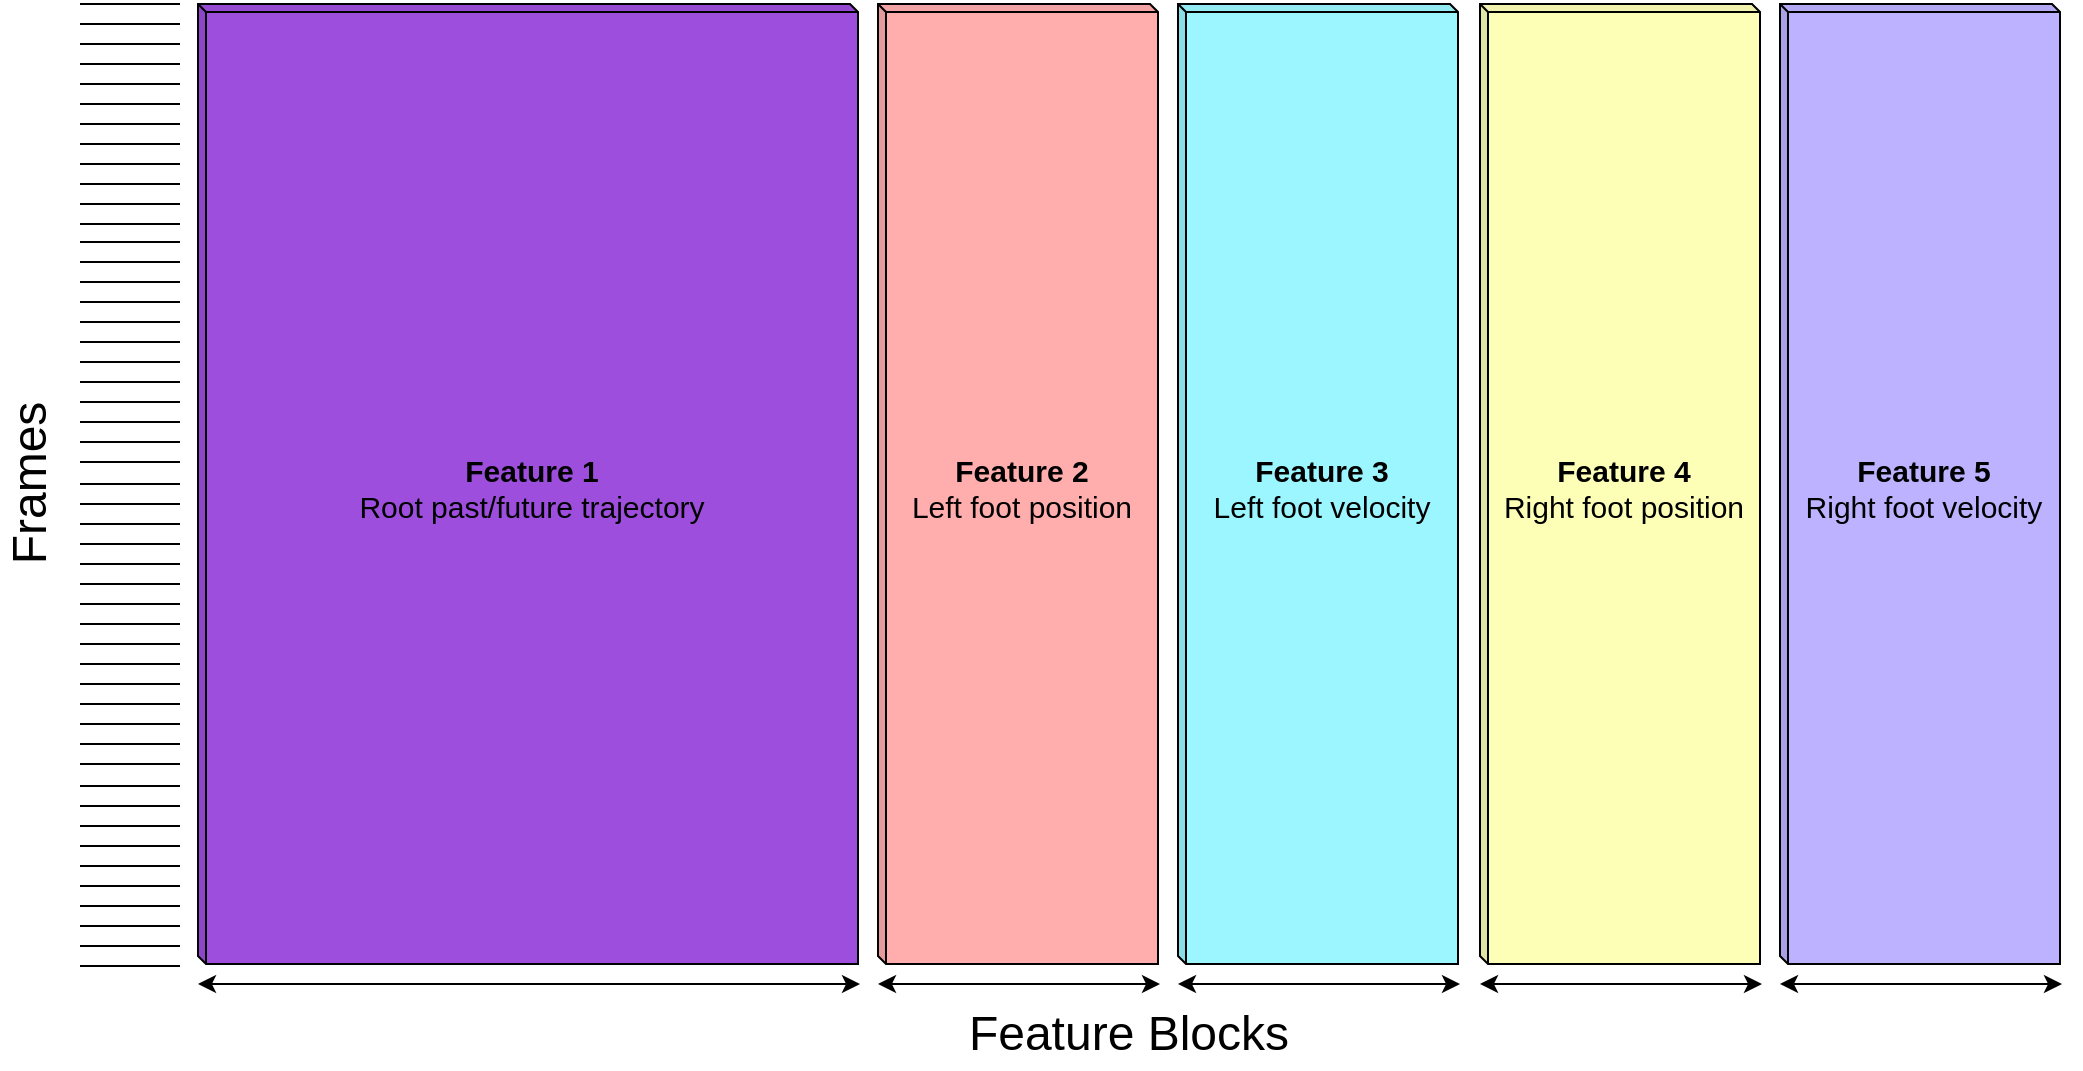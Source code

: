 <mxfile version="13.11.0" type="device"><diagram id="MLQ8w3nK-G9hmKvYf6aJ" name="Page-1"><mxGraphModel dx="1697" dy="917" grid="1" gridSize="10" guides="1" tooltips="1" connect="1" arrows="1" fold="1" page="1" pageScale="1" pageWidth="850" pageHeight="1100" math="0" shadow="0"><root><mxCell id="0"/><mxCell id="1" parent="0"/><mxCell id="znzPBp8qXlbOsDWnGnWK-2" value="&lt;b style=&quot;font-size: 15px;&quot;&gt;Feature 1&lt;/b&gt;&lt;br style=&quot;font-size: 15px;&quot;&gt;Root past/future trajectory" style="shape=cube;whiteSpace=wrap;html=1;boundedLbl=1;backgroundOutline=1;darkOpacity=0.05;darkOpacity2=0.1;size=4;fillColor=#9d4edd;fontSize=15;" parent="1" vertex="1"><mxGeometry x="109" y="50" width="330" height="480" as="geometry"/></mxCell><mxCell id="znzPBp8qXlbOsDWnGnWK-3" value="&lt;b style=&quot;font-size: 15px;&quot;&gt;Feature 3&lt;/b&gt;&lt;br style=&quot;font-size: 15px;&quot;&gt;Left foot velocity" style="shape=cube;whiteSpace=wrap;html=1;boundedLbl=1;backgroundOutline=1;darkOpacity=0.05;darkOpacity2=0.1;size=4;fillColor=#9bf6ff;fontSize=15;" parent="1" vertex="1"><mxGeometry x="599" y="50" width="140" height="480" as="geometry"/></mxCell><mxCell id="znzPBp8qXlbOsDWnGnWK-4" value="&lt;b style=&quot;font-size: 15px;&quot;&gt;Feature 2&lt;/b&gt;&lt;br style=&quot;font-size: 15px;&quot;&gt;Left foot position" style="shape=cube;whiteSpace=wrap;html=1;boundedLbl=1;backgroundOutline=1;darkOpacity=0.05;darkOpacity2=0.1;size=4;fillColor=#ffadad;fontSize=15;" parent="1" vertex="1"><mxGeometry x="449" y="50" width="140" height="480" as="geometry"/></mxCell><mxCell id="znzPBp8qXlbOsDWnGnWK-6" value="&lt;font style=&quot;font-size: 24px&quot;&gt;Frames&lt;/font&gt;" style="text;html=1;strokeColor=none;fillColor=none;align=center;verticalAlign=middle;whiteSpace=wrap;rounded=0;rotation=-90;shadow=0;" parent="1" vertex="1"><mxGeometry x="-216.25" y="280" width="482.5" height="20" as="geometry"/></mxCell><mxCell id="znzPBp8qXlbOsDWnGnWK-7" value="&lt;font style=&quot;font-size: 24px&quot;&gt;Feature Blocks&lt;/font&gt;" style="text;html=1;strokeColor=none;fillColor=none;align=center;verticalAlign=middle;whiteSpace=wrap;rounded=0;rotation=0;shadow=1;" parent="1" vertex="1"><mxGeometry x="109" y="555" width="931" height="20" as="geometry"/></mxCell><mxCell id="znzPBp8qXlbOsDWnGnWK-18" value="" style="endArrow=none;html=1;" parent="1" edge="1"><mxGeometry width="50" height="50" relative="1" as="geometry"><mxPoint x="50" y="50" as="sourcePoint"/><mxPoint x="100" y="50" as="targetPoint"/></mxGeometry></mxCell><mxCell id="znzPBp8qXlbOsDWnGnWK-20" value="" style="endArrow=none;html=1;" parent="1" edge="1"><mxGeometry width="50" height="50" relative="1" as="geometry"><mxPoint x="50" y="60" as="sourcePoint"/><mxPoint x="100" y="60" as="targetPoint"/></mxGeometry></mxCell><mxCell id="znzPBp8qXlbOsDWnGnWK-21" value="" style="endArrow=none;html=1;" parent="1" edge="1"><mxGeometry width="50" height="50" relative="1" as="geometry"><mxPoint x="50" y="70" as="sourcePoint"/><mxPoint x="100" y="70" as="targetPoint"/></mxGeometry></mxCell><mxCell id="znzPBp8qXlbOsDWnGnWK-22" value="" style="endArrow=none;html=1;" parent="1" edge="1"><mxGeometry width="50" height="50" relative="1" as="geometry"><mxPoint x="50" y="80" as="sourcePoint"/><mxPoint x="100" y="80" as="targetPoint"/></mxGeometry></mxCell><mxCell id="znzPBp8qXlbOsDWnGnWK-23" value="" style="endArrow=none;html=1;" parent="1" edge="1"><mxGeometry width="50" height="50" relative="1" as="geometry"><mxPoint x="50" y="90" as="sourcePoint"/><mxPoint x="100" y="90" as="targetPoint"/></mxGeometry></mxCell><mxCell id="znzPBp8qXlbOsDWnGnWK-24" value="" style="endArrow=none;html=1;" parent="1" edge="1"><mxGeometry width="50" height="50" relative="1" as="geometry"><mxPoint x="50" y="100" as="sourcePoint"/><mxPoint x="100" y="100" as="targetPoint"/></mxGeometry></mxCell><mxCell id="znzPBp8qXlbOsDWnGnWK-25" value="" style="endArrow=none;html=1;" parent="1" edge="1"><mxGeometry width="50" height="50" relative="1" as="geometry"><mxPoint x="50" y="110" as="sourcePoint"/><mxPoint x="100" y="110" as="targetPoint"/></mxGeometry></mxCell><mxCell id="znzPBp8qXlbOsDWnGnWK-26" value="" style="endArrow=none;html=1;" parent="1" edge="1"><mxGeometry width="50" height="50" relative="1" as="geometry"><mxPoint x="50" y="120" as="sourcePoint"/><mxPoint x="100" y="120" as="targetPoint"/></mxGeometry></mxCell><mxCell id="znzPBp8qXlbOsDWnGnWK-27" value="" style="endArrow=none;html=1;" parent="1" edge="1"><mxGeometry width="50" height="50" relative="1" as="geometry"><mxPoint x="50" y="130" as="sourcePoint"/><mxPoint x="100" y="130" as="targetPoint"/></mxGeometry></mxCell><mxCell id="znzPBp8qXlbOsDWnGnWK-28" value="" style="endArrow=none;html=1;" parent="1" edge="1"><mxGeometry width="50" height="50" relative="1" as="geometry"><mxPoint x="50" y="140" as="sourcePoint"/><mxPoint x="100" y="140" as="targetPoint"/></mxGeometry></mxCell><mxCell id="znzPBp8qXlbOsDWnGnWK-29" value="" style="endArrow=none;html=1;" parent="1" edge="1"><mxGeometry width="50" height="50" relative="1" as="geometry"><mxPoint x="50" y="150" as="sourcePoint"/><mxPoint x="100" y="150" as="targetPoint"/></mxGeometry></mxCell><mxCell id="znzPBp8qXlbOsDWnGnWK-30" value="" style="endArrow=none;html=1;" parent="1" edge="1"><mxGeometry width="50" height="50" relative="1" as="geometry"><mxPoint x="50" y="160" as="sourcePoint"/><mxPoint x="100" y="160" as="targetPoint"/></mxGeometry></mxCell><mxCell id="znzPBp8qXlbOsDWnGnWK-43" value="" style="endArrow=none;html=1;" parent="1" edge="1"><mxGeometry width="50" height="50" relative="1" as="geometry"><mxPoint x="50" y="169" as="sourcePoint"/><mxPoint x="100" y="169" as="targetPoint"/></mxGeometry></mxCell><mxCell id="znzPBp8qXlbOsDWnGnWK-44" value="" style="endArrow=none;html=1;" parent="1" edge="1"><mxGeometry width="50" height="50" relative="1" as="geometry"><mxPoint x="50" y="179" as="sourcePoint"/><mxPoint x="100" y="179" as="targetPoint"/></mxGeometry></mxCell><mxCell id="znzPBp8qXlbOsDWnGnWK-45" value="" style="endArrow=none;html=1;" parent="1" edge="1"><mxGeometry width="50" height="50" relative="1" as="geometry"><mxPoint x="50" y="189" as="sourcePoint"/><mxPoint x="100" y="189" as="targetPoint"/></mxGeometry></mxCell><mxCell id="znzPBp8qXlbOsDWnGnWK-46" value="" style="endArrow=none;html=1;" parent="1" edge="1"><mxGeometry width="50" height="50" relative="1" as="geometry"><mxPoint x="50" y="199" as="sourcePoint"/><mxPoint x="100" y="199" as="targetPoint"/></mxGeometry></mxCell><mxCell id="znzPBp8qXlbOsDWnGnWK-47" value="" style="endArrow=none;html=1;" parent="1" edge="1"><mxGeometry width="50" height="50" relative="1" as="geometry"><mxPoint x="50" y="209" as="sourcePoint"/><mxPoint x="100" y="209" as="targetPoint"/></mxGeometry></mxCell><mxCell id="znzPBp8qXlbOsDWnGnWK-48" value="" style="endArrow=none;html=1;" parent="1" edge="1"><mxGeometry width="50" height="50" relative="1" as="geometry"><mxPoint x="50" y="219" as="sourcePoint"/><mxPoint x="100" y="219" as="targetPoint"/></mxGeometry></mxCell><mxCell id="znzPBp8qXlbOsDWnGnWK-49" value="" style="endArrow=none;html=1;" parent="1" edge="1"><mxGeometry width="50" height="50" relative="1" as="geometry"><mxPoint x="50" y="229" as="sourcePoint"/><mxPoint x="100" y="229" as="targetPoint"/></mxGeometry></mxCell><mxCell id="znzPBp8qXlbOsDWnGnWK-50" value="" style="endArrow=none;html=1;" parent="1" edge="1"><mxGeometry width="50" height="50" relative="1" as="geometry"><mxPoint x="50" y="239" as="sourcePoint"/><mxPoint x="100" y="239" as="targetPoint"/></mxGeometry></mxCell><mxCell id="znzPBp8qXlbOsDWnGnWK-51" value="" style="endArrow=none;html=1;" parent="1" edge="1"><mxGeometry width="50" height="50" relative="1" as="geometry"><mxPoint x="50" y="249" as="sourcePoint"/><mxPoint x="100" y="249" as="targetPoint"/></mxGeometry></mxCell><mxCell id="znzPBp8qXlbOsDWnGnWK-52" value="" style="endArrow=none;html=1;" parent="1" edge="1"><mxGeometry width="50" height="50" relative="1" as="geometry"><mxPoint x="50" y="259" as="sourcePoint"/><mxPoint x="100" y="259" as="targetPoint"/></mxGeometry></mxCell><mxCell id="znzPBp8qXlbOsDWnGnWK-53" value="" style="endArrow=none;html=1;" parent="1" edge="1"><mxGeometry width="50" height="50" relative="1" as="geometry"><mxPoint x="50" y="269" as="sourcePoint"/><mxPoint x="100" y="269" as="targetPoint"/></mxGeometry></mxCell><mxCell id="znzPBp8qXlbOsDWnGnWK-54" value="" style="endArrow=none;html=1;" parent="1" edge="1"><mxGeometry width="50" height="50" relative="1" as="geometry"><mxPoint x="50" y="279" as="sourcePoint"/><mxPoint x="100" y="279" as="targetPoint"/></mxGeometry></mxCell><mxCell id="znzPBp8qXlbOsDWnGnWK-55" value="" style="endArrow=none;html=1;" parent="1" edge="1"><mxGeometry width="50" height="50" relative="1" as="geometry"><mxPoint x="50" y="290" as="sourcePoint"/><mxPoint x="100" y="290" as="targetPoint"/></mxGeometry></mxCell><mxCell id="znzPBp8qXlbOsDWnGnWK-56" value="" style="endArrow=none;html=1;" parent="1" edge="1"><mxGeometry width="50" height="50" relative="1" as="geometry"><mxPoint x="50" y="300" as="sourcePoint"/><mxPoint x="100" y="300" as="targetPoint"/></mxGeometry></mxCell><mxCell id="znzPBp8qXlbOsDWnGnWK-57" value="" style="endArrow=none;html=1;" parent="1" edge="1"><mxGeometry width="50" height="50" relative="1" as="geometry"><mxPoint x="50" y="310" as="sourcePoint"/><mxPoint x="100" y="310" as="targetPoint"/></mxGeometry></mxCell><mxCell id="znzPBp8qXlbOsDWnGnWK-58" value="" style="endArrow=none;html=1;" parent="1" edge="1"><mxGeometry width="50" height="50" relative="1" as="geometry"><mxPoint x="50" y="320" as="sourcePoint"/><mxPoint x="100" y="320" as="targetPoint"/></mxGeometry></mxCell><mxCell id="znzPBp8qXlbOsDWnGnWK-59" value="" style="endArrow=none;html=1;" parent="1" edge="1"><mxGeometry width="50" height="50" relative="1" as="geometry"><mxPoint x="50" y="330" as="sourcePoint"/><mxPoint x="100" y="330" as="targetPoint"/></mxGeometry></mxCell><mxCell id="znzPBp8qXlbOsDWnGnWK-60" value="" style="endArrow=none;html=1;" parent="1" edge="1"><mxGeometry width="50" height="50" relative="1" as="geometry"><mxPoint x="50" y="340" as="sourcePoint"/><mxPoint x="100" y="340" as="targetPoint"/></mxGeometry></mxCell><mxCell id="znzPBp8qXlbOsDWnGnWK-61" value="" style="endArrow=none;html=1;" parent="1" edge="1"><mxGeometry width="50" height="50" relative="1" as="geometry"><mxPoint x="50" y="350" as="sourcePoint"/><mxPoint x="100" y="350" as="targetPoint"/></mxGeometry></mxCell><mxCell id="znzPBp8qXlbOsDWnGnWK-62" value="" style="endArrow=none;html=1;" parent="1" edge="1"><mxGeometry width="50" height="50" relative="1" as="geometry"><mxPoint x="50" y="360" as="sourcePoint"/><mxPoint x="100" y="360" as="targetPoint"/></mxGeometry></mxCell><mxCell id="znzPBp8qXlbOsDWnGnWK-63" value="" style="endArrow=none;html=1;" parent="1" edge="1"><mxGeometry width="50" height="50" relative="1" as="geometry"><mxPoint x="50" y="370" as="sourcePoint"/><mxPoint x="100" y="370" as="targetPoint"/></mxGeometry></mxCell><mxCell id="znzPBp8qXlbOsDWnGnWK-64" value="" style="endArrow=none;html=1;" parent="1" edge="1"><mxGeometry width="50" height="50" relative="1" as="geometry"><mxPoint x="50" y="380" as="sourcePoint"/><mxPoint x="100" y="380" as="targetPoint"/></mxGeometry></mxCell><mxCell id="znzPBp8qXlbOsDWnGnWK-65" value="" style="endArrow=none;html=1;" parent="1" edge="1"><mxGeometry width="50" height="50" relative="1" as="geometry"><mxPoint x="50" y="390" as="sourcePoint"/><mxPoint x="100" y="390" as="targetPoint"/></mxGeometry></mxCell><mxCell id="znzPBp8qXlbOsDWnGnWK-66" value="" style="endArrow=none;html=1;" parent="1" edge="1"><mxGeometry width="50" height="50" relative="1" as="geometry"><mxPoint x="50" y="400" as="sourcePoint"/><mxPoint x="100" y="400" as="targetPoint"/></mxGeometry></mxCell><mxCell id="znzPBp8qXlbOsDWnGnWK-79" value="" style="endArrow=none;html=1;" parent="1" edge="1"><mxGeometry width="50" height="50" relative="1" as="geometry"><mxPoint x="50" y="410" as="sourcePoint"/><mxPoint x="100" y="410" as="targetPoint"/></mxGeometry></mxCell><mxCell id="znzPBp8qXlbOsDWnGnWK-80" value="" style="endArrow=none;html=1;" parent="1" edge="1"><mxGeometry width="50" height="50" relative="1" as="geometry"><mxPoint x="50" y="420" as="sourcePoint"/><mxPoint x="100" y="420" as="targetPoint"/></mxGeometry></mxCell><mxCell id="znzPBp8qXlbOsDWnGnWK-81" value="" style="endArrow=none;html=1;" parent="1" edge="1"><mxGeometry width="50" height="50" relative="1" as="geometry"><mxPoint x="50" y="430" as="sourcePoint"/><mxPoint x="100" y="430" as="targetPoint"/></mxGeometry></mxCell><mxCell id="znzPBp8qXlbOsDWnGnWK-82" value="" style="endArrow=none;html=1;" parent="1" edge="1"><mxGeometry width="50" height="50" relative="1" as="geometry"><mxPoint x="50" y="441" as="sourcePoint"/><mxPoint x="100" y="441" as="targetPoint"/></mxGeometry></mxCell><mxCell id="znzPBp8qXlbOsDWnGnWK-83" value="" style="endArrow=none;html=1;" parent="1" edge="1"><mxGeometry width="50" height="50" relative="1" as="geometry"><mxPoint x="50" y="451" as="sourcePoint"/><mxPoint x="100" y="451" as="targetPoint"/></mxGeometry></mxCell><mxCell id="znzPBp8qXlbOsDWnGnWK-84" value="" style="endArrow=none;html=1;" parent="1" edge="1"><mxGeometry width="50" height="50" relative="1" as="geometry"><mxPoint x="50" y="461" as="sourcePoint"/><mxPoint x="100" y="461" as="targetPoint"/></mxGeometry></mxCell><mxCell id="znzPBp8qXlbOsDWnGnWK-85" value="" style="endArrow=none;html=1;" parent="1" edge="1"><mxGeometry width="50" height="50" relative="1" as="geometry"><mxPoint x="50" y="471" as="sourcePoint"/><mxPoint x="100" y="471" as="targetPoint"/></mxGeometry></mxCell><mxCell id="znzPBp8qXlbOsDWnGnWK-86" value="" style="endArrow=none;html=1;" parent="1" edge="1"><mxGeometry width="50" height="50" relative="1" as="geometry"><mxPoint x="50" y="481" as="sourcePoint"/><mxPoint x="100" y="481" as="targetPoint"/></mxGeometry></mxCell><mxCell id="znzPBp8qXlbOsDWnGnWK-87" value="" style="endArrow=none;html=1;" parent="1" edge="1"><mxGeometry width="50" height="50" relative="1" as="geometry"><mxPoint x="50" y="491" as="sourcePoint"/><mxPoint x="100" y="491" as="targetPoint"/></mxGeometry></mxCell><mxCell id="znzPBp8qXlbOsDWnGnWK-88" value="" style="endArrow=none;html=1;" parent="1" edge="1"><mxGeometry width="50" height="50" relative="1" as="geometry"><mxPoint x="50" y="501" as="sourcePoint"/><mxPoint x="100" y="501" as="targetPoint"/></mxGeometry></mxCell><mxCell id="znzPBp8qXlbOsDWnGnWK-89" value="" style="endArrow=none;html=1;" parent="1" edge="1"><mxGeometry width="50" height="50" relative="1" as="geometry"><mxPoint x="50" y="511" as="sourcePoint"/><mxPoint x="100" y="511" as="targetPoint"/></mxGeometry></mxCell><mxCell id="znzPBp8qXlbOsDWnGnWK-90" value="" style="endArrow=none;html=1;" parent="1" edge="1"><mxGeometry width="50" height="50" relative="1" as="geometry"><mxPoint x="50" y="521" as="sourcePoint"/><mxPoint x="100" y="521" as="targetPoint"/></mxGeometry></mxCell><mxCell id="znzPBp8qXlbOsDWnGnWK-91" value="" style="endArrow=none;html=1;" parent="1" edge="1"><mxGeometry width="50" height="50" relative="1" as="geometry"><mxPoint x="50" y="531" as="sourcePoint"/><mxPoint x="100" y="531" as="targetPoint"/></mxGeometry></mxCell><mxCell id="znzPBp8qXlbOsDWnGnWK-97" value="" style="endArrow=classic;startArrow=classic;html=1;" parent="1" edge="1"><mxGeometry width="50" height="50" relative="1" as="geometry"><mxPoint x="109" y="540" as="sourcePoint"/><mxPoint x="440" y="540" as="targetPoint"/></mxGeometry></mxCell><mxCell id="znzPBp8qXlbOsDWnGnWK-98" value="" style="endArrow=classic;startArrow=classic;html=1;" parent="1" edge="1"><mxGeometry width="50" height="50" relative="1" as="geometry"><mxPoint x="449" y="540" as="sourcePoint"/><mxPoint x="590" y="540" as="targetPoint"/></mxGeometry></mxCell><mxCell id="znzPBp8qXlbOsDWnGnWK-99" value="" style="endArrow=classic;startArrow=classic;html=1;" parent="1" edge="1"><mxGeometry width="50" height="50" relative="1" as="geometry"><mxPoint x="599" y="540" as="sourcePoint"/><mxPoint x="740" y="540" as="targetPoint"/></mxGeometry></mxCell><mxCell id="aO9g-qDYsXSeR2G3BSRQ-1" value="&lt;b style=&quot;font-size: 15px;&quot;&gt;Feature 5&lt;/b&gt;&lt;br style=&quot;font-size: 15px;&quot;&gt;Right foot velocity" style="shape=cube;whiteSpace=wrap;html=1;boundedLbl=1;backgroundOutline=1;darkOpacity=0.05;darkOpacity2=0.1;size=4;fillColor=#bdb2ff;fontSize=15;" parent="1" vertex="1"><mxGeometry x="900" y="50" width="140" height="480" as="geometry"/></mxCell><mxCell id="aO9g-qDYsXSeR2G3BSRQ-2" value="&lt;b style=&quot;font-size: 15px;&quot;&gt;Feature 4&lt;/b&gt;&lt;br style=&quot;font-size: 15px;&quot;&gt;Right foot position" style="shape=cube;whiteSpace=wrap;html=1;boundedLbl=1;backgroundOutline=1;darkOpacity=0.05;darkOpacity2=0.1;size=4;fillColor=#fdffb6;fontSize=15;" parent="1" vertex="1"><mxGeometry x="750" y="50" width="140" height="480" as="geometry"/></mxCell><mxCell id="aO9g-qDYsXSeR2G3BSRQ-3" value="" style="endArrow=classic;startArrow=classic;html=1;" parent="1" edge="1"><mxGeometry width="50" height="50" relative="1" as="geometry"><mxPoint x="750" y="540" as="sourcePoint"/><mxPoint x="891" y="540" as="targetPoint"/></mxGeometry></mxCell><mxCell id="aO9g-qDYsXSeR2G3BSRQ-4" value="" style="endArrow=classic;startArrow=classic;html=1;" parent="1" edge="1"><mxGeometry width="50" height="50" relative="1" as="geometry"><mxPoint x="900" y="540" as="sourcePoint"/><mxPoint x="1041" y="540" as="targetPoint"/></mxGeometry></mxCell></root></mxGraphModel></diagram></mxfile>